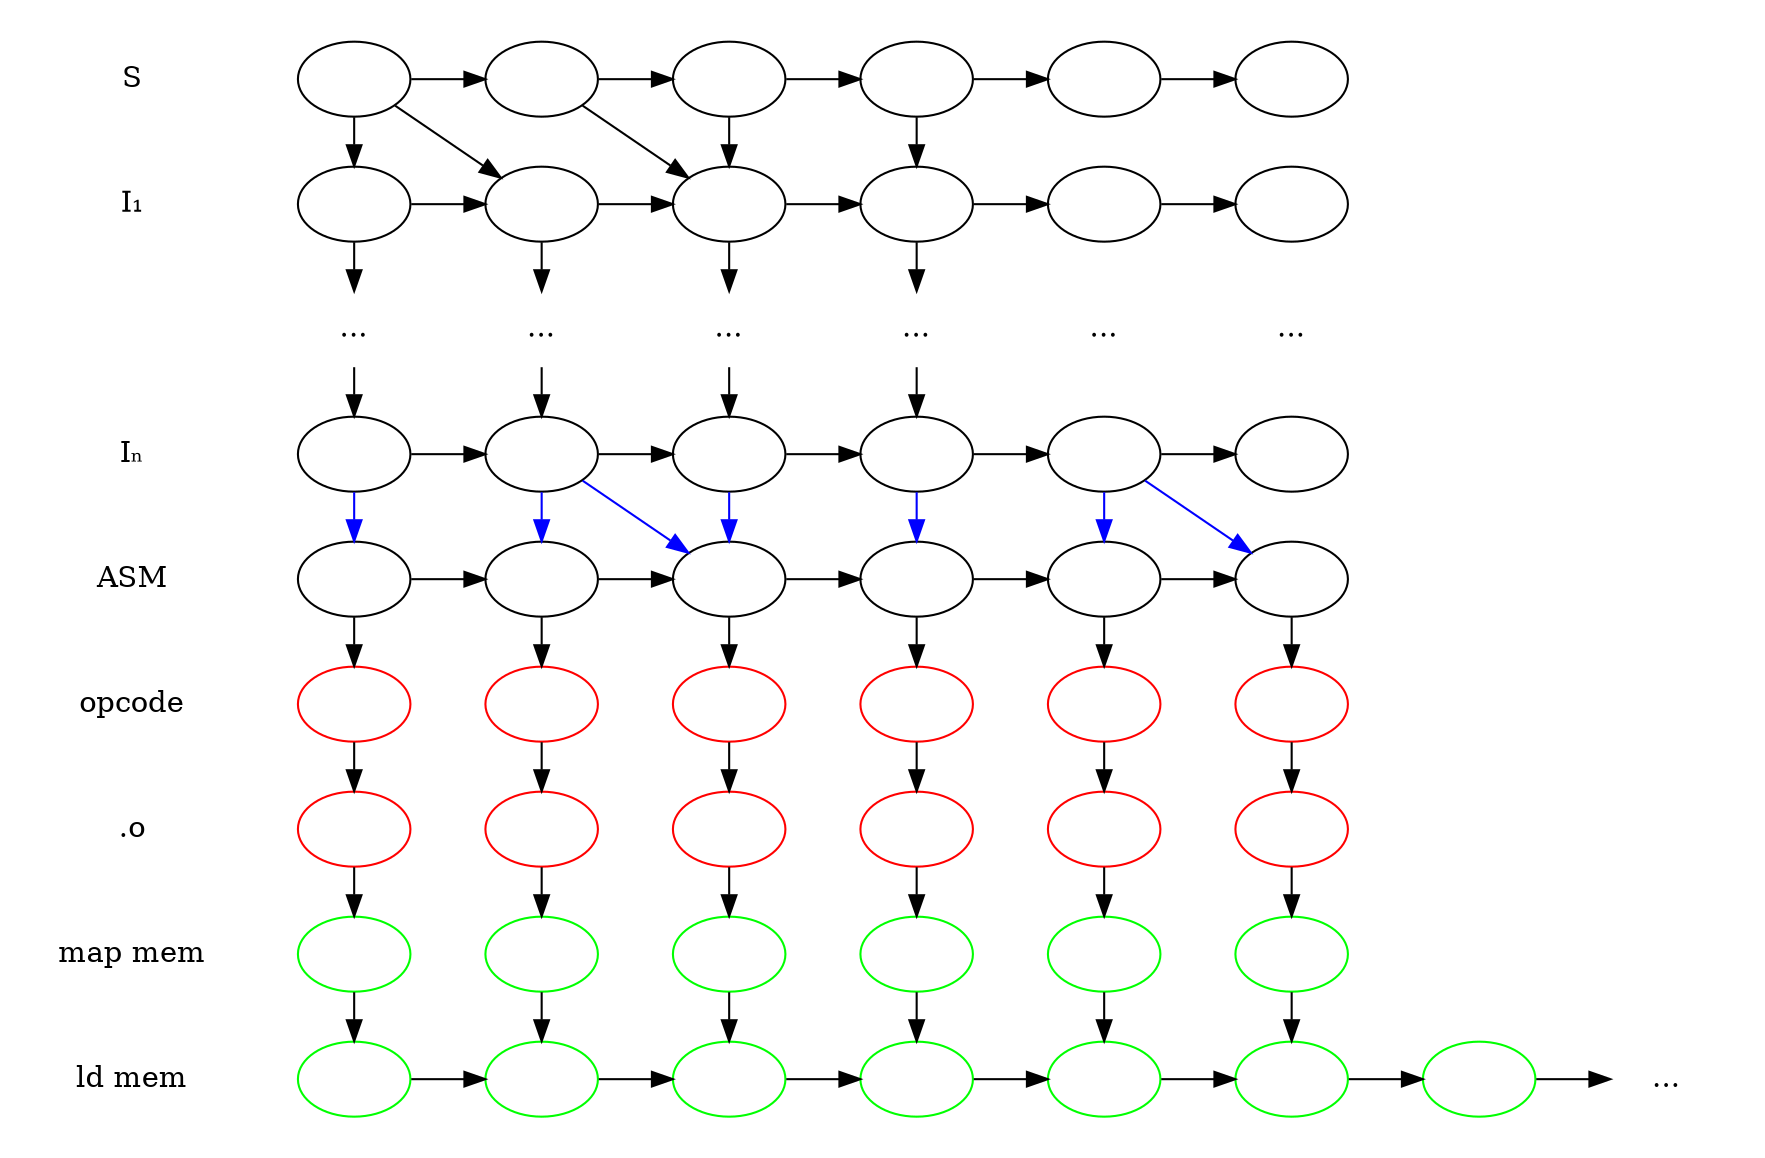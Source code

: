digraph G {
    node [
        label = ""
    ]
    rankdir = LR
    subgraph cluster_ld {
        style = invis
        node [ color = green ]
        ld1 -> ld2 -> ld3 -> ld4 -> ld5 -> ld6 -> ld7 -> ld8
        ld [ label = "ld mem", shape = none ]
        ld8 [ label = "...", shape = none]
        ld -> ld1 [ style = invis ]
    }
    subgraph cluster_map {
        style = invis
        node [ color = green ]
        edge [ style = invis ]
        map -> map1 -> map2 -> map3 -> map4 -> map5 -> map6
        map [ label = "map mem", shape = none ]
    }
    subgraph cluster_obj {
        style = invis
        node [ color = red ]
        edge [ style = invis ]
        obj -> obj1 -> obj2 -> obj3 -> obj4 -> obj5 -> obj6
        obj [ label = ".o", shape = none ]
    }
    subgraph cluster_op {
        style = invis
        node [ color = red ]
        edge [ style = invis ]
        op -> op1 -> op2 -> op3 -> op4 -> op5 -> op6
        op [ label = opcode, shape = none ]
    }
    subgraph cluster_ASM {
        style = invis
        asm1 -> asm2 -> asm3 -> asm4 -> asm5 -> asm6
        ASM [ label = ASM, shape = none ]
        ASM -> asm1 [ style = invis ]
    }
    subgraph cluster_In {
        style = invis
        in1 -> in2 -> in3 -> in4 -> in5 -> in6
        In [ label = Iₙ, shape = none ]
        In -> in1 [ style = invis ]
    }
    subgraph cluster_Is {
        node [ shape = none, label = "..." ]
        edge [ style = invis ]
        style = invis
        Is -> is1 -> is2 -> is3 -> is4 -> is5 -> is6
        Is [ label = "", shape = none ]
    }
    subgraph cluster_I1 {
        style = invis
        i11 -> i12 -> i13 -> i14 -> i15 -> i16
        I1 [ label = I₁, shape = none ]
        I1 -> i11 [ style = invis ]
    }
    subgraph cluster_S {
        style = invis
        s1 -> s2 -> s3 -> s4 -> s5 -> s6
        S [ label = S, shape = none ]
        S -> s1 [ style = invis ]
    }
    subgraph {
        edge [ constraint = false ]
        s1 -> i11 
        s1 -> i12
        s2 -> i13
        s3 -> i13
        s4 -> i14

        i11 -> is1
        i12 -> is2
        i13 -> is3
        i14 -> is4

        is1 -> in1
        is2 -> in2
        is3 -> in3
        is4 -> in4

        subgraph {
            edge [ color = blue ]
            in1 -> asm1
            in2 -> asm2
            in2 -> asm3
            in3 -> asm3
            in4 -> asm4
            in5 -> asm5
            in5 -> asm6
        }

        asm1 -> op1
        asm2 -> op2
        asm3 -> op3
        asm4 -> op4
        asm5 -> op5
        asm6 -> op6

        op1 -> obj1
        op2 -> obj2
        op3 -> obj3
        op4 -> obj4
        op5 -> obj5
        op6 -> obj6

        obj1 -> map1
        obj2 -> map2
        obj3 -> map3
        obj4 -> map4
        obj5 -> map5
        obj6 -> map6

        map1 -> ld1
        map2 -> ld2
        map3 -> ld3
        map4 -> ld4
        map5 -> ld5
        map6 -> ld6
    }
}
